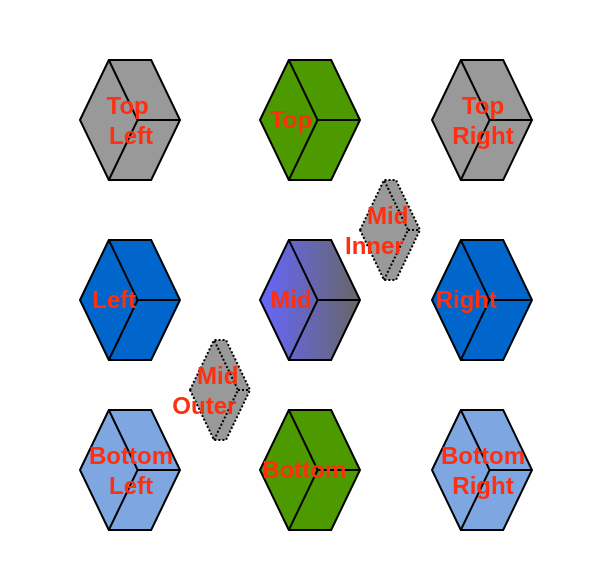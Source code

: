 <mxfile version="24.7.8">
  <diagram name="Page-1" id="FE_O_PWVz-_RlJzXBYbE">
    <mxGraphModel dx="1050" dy="621" grid="1" gridSize="10" guides="1" tooltips="1" connect="1" arrows="1" fold="1" page="1" pageScale="1" pageWidth="1100" pageHeight="850" math="0" shadow="0">
      <root>
        <mxCell id="0" />
        <mxCell id="1" parent="0" />
        <mxCell id="qZVkvG5m62VoMBcFdrKC-13" value="" style="rounded=0;whiteSpace=wrap;html=1;strokeColor=none;" parent="1" vertex="1">
          <mxGeometry x="440" y="190" width="300" height="290" as="geometry" />
        </mxCell>
        <mxCell id="qZVkvG5m62VoMBcFdrKC-1" value="&lt;b style=&quot;&quot;&gt;&lt;font color=&quot;#ff2f0f&quot;&gt;Mid&amp;nbsp; &amp;nbsp; &amp;nbsp;&amp;nbsp;&lt;/font&gt;&lt;/b&gt;" style="html=1;shape=mxgraph.basic.isocube;isoAngle=15;direction=north;fillColor=#6666FF;gradientColor=#666666;" parent="1" vertex="1">
          <mxGeometry x="570" y="310" width="50" height="60" as="geometry" />
        </mxCell>
        <mxCell id="qZVkvG5m62VoMBcFdrKC-3" value="&lt;b style=&quot;&quot;&gt;&lt;font color=&quot;#ff2f0f&quot;&gt;Right&amp;nbsp; &amp;nbsp; &amp;nbsp;&lt;/font&gt;&lt;/b&gt;" style="html=1;shape=mxgraph.basic.isocube;isoAngle=15;direction=north;fillColor=#0066CC;" parent="1" vertex="1">
          <mxGeometry x="656" y="310" width="50" height="60" as="geometry" />
        </mxCell>
        <mxCell id="qZVkvG5m62VoMBcFdrKC-4" value="&lt;b style=&quot;&quot;&gt;&lt;font color=&quot;#ff2f0f&quot;&gt;Left&amp;nbsp; &amp;nbsp; &amp;nbsp;&lt;/font&gt;&lt;/b&gt;" style="html=1;shape=mxgraph.basic.isocube;isoAngle=15;direction=north;fillColor=#0066CC;" parent="1" vertex="1">
          <mxGeometry x="480" y="310" width="50" height="60" as="geometry" />
        </mxCell>
        <mxCell id="qZVkvG5m62VoMBcFdrKC-5" value="&lt;font color=&quot;#ff2f0f&quot;&gt;&lt;b&gt;Top&amp;nbsp; &amp;nbsp; &amp;nbsp;&amp;nbsp;&lt;/b&gt;&lt;/font&gt;" style="html=1;shape=mxgraph.basic.isocube;isoAngle=15;direction=north;fillColor=#4D9900;" parent="1" vertex="1">
          <mxGeometry x="570" y="220" width="50" height="60" as="geometry" />
        </mxCell>
        <mxCell id="qZVkvG5m62VoMBcFdrKC-6" value="&lt;b style=&quot;&quot;&gt;&lt;font color=&quot;#ff2f0f&quot;&gt;Bottom&amp;nbsp;&amp;nbsp;&lt;/font&gt;&lt;/b&gt;" style="html=1;shape=mxgraph.basic.isocube;isoAngle=15;direction=north;fillColor=#4D9900;" parent="1" vertex="1">
          <mxGeometry x="570" y="395" width="50" height="60" as="geometry" />
        </mxCell>
        <mxCell id="qZVkvG5m62VoMBcFdrKC-7" value="&lt;font color=&quot;#ff2f0f&quot;&gt;&lt;b&gt;Top&lt;/b&gt;&lt;/font&gt;&lt;div&gt;&lt;font color=&quot;#ff2f0f&quot;&gt;&lt;b&gt;Right&lt;/b&gt;&lt;/font&gt;&lt;/div&gt;" style="html=1;shape=mxgraph.basic.isocube;isoAngle=15;direction=north;fillColor=#999999;" parent="1" vertex="1">
          <mxGeometry x="656" y="220" width="50" height="60" as="geometry" />
        </mxCell>
        <mxCell id="qZVkvG5m62VoMBcFdrKC-8" value="&lt;b style=&quot;&quot;&gt;&lt;font color=&quot;#ff2f0f&quot;&gt;Bottom&lt;/font&gt;&lt;/b&gt;&lt;div&gt;&lt;b style=&quot;&quot;&gt;&lt;font color=&quot;#ff2f0f&quot;&gt;Right&lt;/font&gt;&lt;/b&gt;&lt;/div&gt;" style="html=1;shape=mxgraph.basic.isocube;isoAngle=15;direction=north;fillColor=#7EA6E0;" parent="1" vertex="1">
          <mxGeometry x="656" y="395" width="50" height="60" as="geometry" />
        </mxCell>
        <mxCell id="qZVkvG5m62VoMBcFdrKC-9" value="&lt;b style=&quot;&quot;&gt;&lt;font color=&quot;#ff2f0f&quot;&gt;Bottom&lt;/font&gt;&lt;/b&gt;&lt;div&gt;&lt;b style=&quot;&quot;&gt;&lt;font color=&quot;#ff2f0f&quot;&gt;Left&lt;/font&gt;&lt;/b&gt;&lt;/div&gt;" style="html=1;shape=mxgraph.basic.isocube;isoAngle=15;direction=north;fillColor=#7EA6E0;" parent="1" vertex="1">
          <mxGeometry x="480" y="395" width="50" height="60" as="geometry" />
        </mxCell>
        <mxCell id="qZVkvG5m62VoMBcFdrKC-10" value="&lt;b style=&quot;&quot;&gt;&lt;font color=&quot;#ff2f0f&quot;&gt;Top&amp;nbsp;&lt;/font&gt;&lt;/b&gt;&lt;div&gt;&lt;b style=&quot;&quot;&gt;&lt;font color=&quot;#ff2f0f&quot;&gt;Left&lt;/font&gt;&lt;/b&gt;&lt;/div&gt;" style="html=1;shape=mxgraph.basic.isocube;isoAngle=15;direction=north;fillColor=#999999;" parent="1" vertex="1">
          <mxGeometry x="480" y="220" width="50" height="60" as="geometry" />
        </mxCell>
        <mxCell id="qZVkvG5m62VoMBcFdrKC-11" value="&lt;b style=&quot;&quot;&gt;&lt;font color=&quot;#ff2f0f&quot;&gt;Mid&amp;nbsp;&lt;/font&gt;&lt;/b&gt;&lt;div&gt;&lt;b style=&quot;&quot;&gt;&lt;font color=&quot;#ff2f0f&quot;&gt;Outer&amp;nbsp; &amp;nbsp; &amp;nbsp;&lt;/font&gt;&lt;/b&gt;&lt;/div&gt;" style="html=1;shape=mxgraph.basic.isocube;isoAngle=15;direction=north;fillColor=#999999;dashed=1;dashPattern=1 1;" parent="1" vertex="1">
          <mxGeometry x="535" y="360" width="30" height="50" as="geometry" />
        </mxCell>
        <mxCell id="qZVkvG5m62VoMBcFdrKC-12" value="&lt;font color=&quot;#ff2f0f&quot;&gt;&lt;b&gt;Mid&amp;nbsp;&lt;/b&gt;&lt;/font&gt;&lt;div&gt;&lt;font color=&quot;#ff2f0f&quot;&gt;&lt;b&gt;Inner&amp;nbsp; &amp;nbsp; &amp;nbsp;&lt;/b&gt;&lt;/font&gt;&lt;/div&gt;" style="html=1;shape=mxgraph.basic.isocube;isoAngle=15;direction=north;fillColor=#999999;dashed=1;dashPattern=1 1;" parent="1" vertex="1">
          <mxGeometry x="620" y="280" width="30" height="50" as="geometry" />
        </mxCell>
      </root>
    </mxGraphModel>
  </diagram>
</mxfile>
